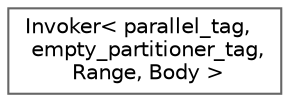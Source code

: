 digraph "类继承关系图"
{
 // LATEX_PDF_SIZE
  bgcolor="transparent";
  edge [fontname=Helvetica,fontsize=10,labelfontname=Helvetica,labelfontsize=10];
  node [fontname=Helvetica,fontsize=10,shape=box,height=0.2,width=0.4];
  rankdir="LR";
  Node0 [id="Node000000",label="Invoker\< parallel_tag,\l empty_partitioner_tag,\l Range, Body \>",height=0.2,width=0.4,color="grey40", fillcolor="white", style="filled",URL="$struct_invoker_3_01parallel__tag_00_01empty__partitioner__tag_00_01_range_00_01_body_01_4.html",tooltip=" "];
}
